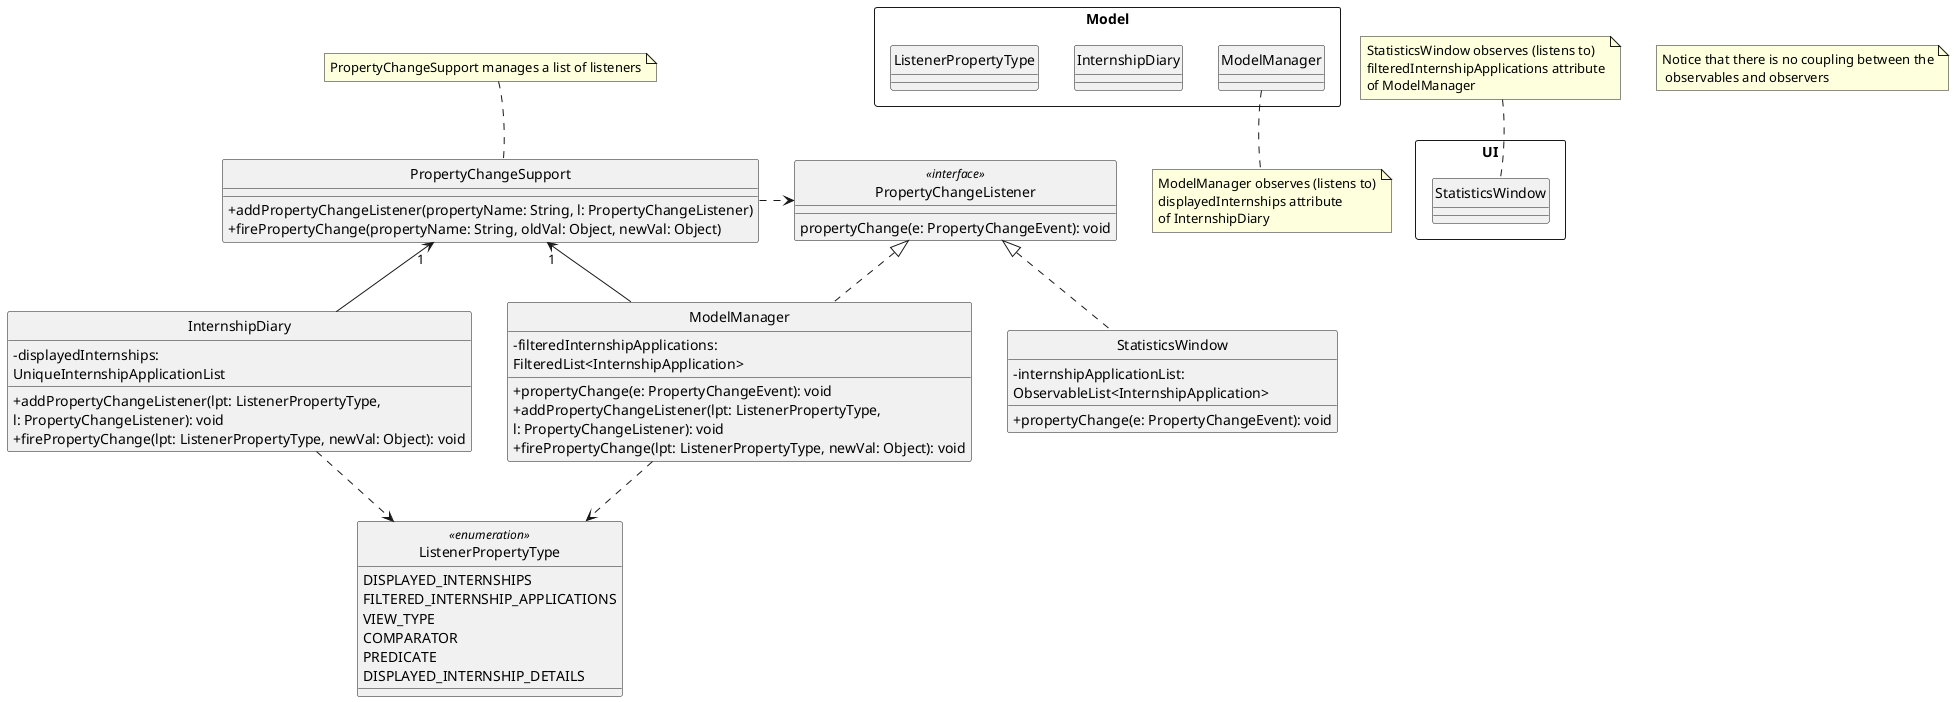 @startuml

hide circle
skinparam classAttributeIconSize 0

package Model <<Rectangle>> {
    class InternshipDiary
    class ModelManager
    enum ListenerPropertyType
}

package UI <<Rectangle>> {
    class StatisticsWindow
}

note "PropertyChangeSupport manages a list of listeners" as manageListeners
PropertyChangeSupport .up[hidden]. manageListeners
PropertyChangeSupport .up. manageListeners

note "ModelManager observes (listens to)\ndisplayedInternships attribute\nof InternshipDiary" as modelManagerObserves
modelManagerObserves .up. ModelManager
modelManagerObserves .up[hidden]. ModelManager


note "StatisticsWindow observes (listens to)\nfilteredInternshipApplications attribute\nof ModelManager" as statisticsWindowObserves
statisticsWindowObserves .down[hidden]. StatisticsWindow
statisticsWindowObserves .down. StatisticsWindow

note "Notice that there is no coupling between the\n observables and observers" as N1

Class InternshipDiary {
    - displayedInternships: \nUniqueInternshipApplicationList
    + addPropertyChangeListener(lpt: ListenerPropertyType, \nl: PropertyChangeListener): void
    + firePropertyChange(lpt: ListenerPropertyType, newVal: Object): void
}

Class ModelManager implements PropertyChangeListener {
    - filteredInternshipApplications: \nFilteredList<InternshipApplication>
    + propertyChange(e: PropertyChangeEvent): void
    + addPropertyChangeListener(lpt: ListenerPropertyType, \nl: PropertyChangeListener): void
    + firePropertyChange(lpt: ListenerPropertyType, newVal: Object): void
'    - refreshFilteredInternshipApplications(Object newInternshipApplications)
'    - fireAllPropertyChanges(): void
}

Class StatisticsWindow implements PropertyChangeListener {
    - internshipApplicationList: \nObservableList<InternshipApplication>
    + propertyChange(e: PropertyChangeEvent): void
}

class PropertyChangeListener <<interface>> {
    propertyChange(e: PropertyChangeEvent): void
}

class PropertyChangeSupport {
    + addPropertyChangeListener(propertyName: String, l: PropertyChangeListener)
    + firePropertyChange(propertyName: String, oldVal: Object, newVal: Object)
}

InternshipDiary -up-> "1" PropertyChangeSupport
ModelManager -up-> "1" PropertyChangeSupport

PropertyChangeSupport .right.> PropertyChangeListener

enum ListenerPropertyType <<enumeration>> {
    DISPLAYED_INTERNSHIPS
    FILTERED_INTERNSHIP_APPLICATIONS
    VIEW_TYPE
    COMPARATOR
    PREDICATE
    DISPLAYED_INTERNSHIP_DETAILS
}

InternshipDiary ..> ListenerPropertyType
ModelManager ..> ListenerPropertyType

'StatisticsWindow -left- ModelManager: observes\n (listens to) >

'ModelManager -left- InternshipDiary: observes\n (listens to) >

'        logic.addPropertyChangeListener(FILTERED_INTERNSHIP_APPLICATIONS, internshipApplicationListPanel);
'        logic.addPropertyChangeListener(FILTERED_INTERNSHIP_APPLICATIONS, statisticsWindow);
'        logic.addPropertyChangeListener(FILTERED_INTERNSHIP_APPLICATIONS, statisticsBarFooter);
'        logic.addPropertyChangeListener(COMPARATOR, comparatorDisplayFooter);
'        logic.addPropertyChangeListener(PREDICATE, predicateDisplayFooter);
'        logic.addPropertyChangeListener(PREDICATE, internshipApplicationDetailSetter);
'        logic.addPropertyChangeListener(VIEW_TYPE, viewDisplayFooter);
'        logic.addPropertyChangeListener(DISPLAYED_INTERNSHIP_DETAIL, internshipApplicationDetailSetter);



@enduml
